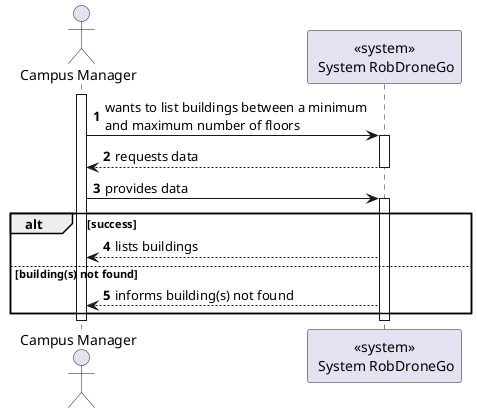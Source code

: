@startuml
autonumber

actor "Campus Manager" as usr

participant "<<system>>\n System RobDroneGo" as sys

activate usr
    usr -> sys : wants to list buildings between a minimum\nand maximum number of floors
    activate sys
        sys --> usr : requests data
    deactivate sys

    usr -> sys : provides data
    activate sys
    alt success
        sys --> usr : lists buildings
    else building(s) not found
        sys --> usr : informs building(s) not found
    end
    deactivate sys
deactivate usr

@enduml
